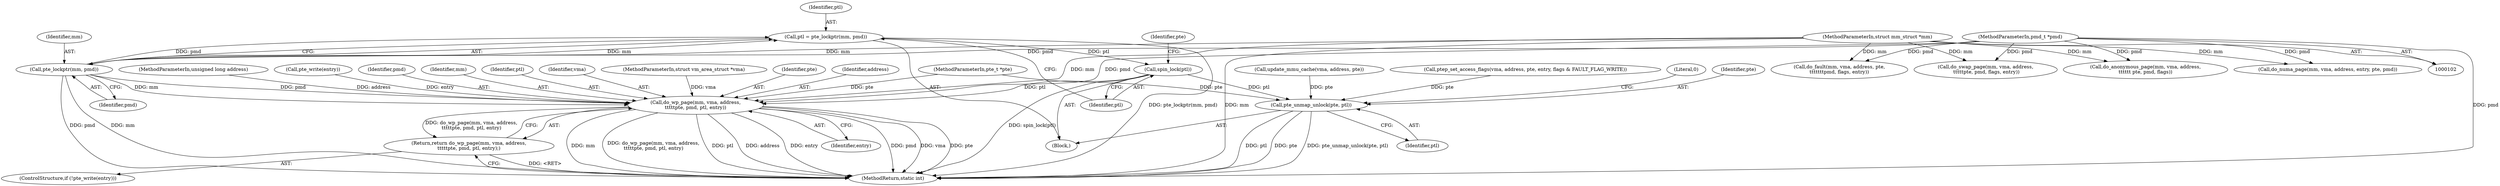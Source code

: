 digraph "0_linux_6b7339f4c31ad69c8e9c0b2859276e22cf72176d_1@pointer" {
"1000175" [label="(Call,ptl = pte_lockptr(mm, pmd))"];
"1000177" [label="(Call,pte_lockptr(mm, pmd))"];
"1000103" [label="(MethodParameterIn,struct mm_struct *mm)"];
"1000107" [label="(MethodParameterIn,pmd_t *pmd)"];
"1000180" [label="(Call,spin_lock(ptl))"];
"1000200" [label="(Call,do_wp_page(mm, vma, address,\n\t\t\t\t\tpte, pmd, ptl, entry))"];
"1000199" [label="(Return,return do_wp_page(mm, vma, address,\n\t\t\t\t\tpte, pmd, ptl, entry);)"];
"1000240" [label="(Call,pte_unmap_unlock(pte, ptl))"];
"1000204" [label="(Identifier,pte)"];
"1000177" [label="(Call,pte_lockptr(mm, pmd))"];
"1000241" [label="(Identifier,pte)"];
"1000226" [label="(Call,update_mmu_cache(vma, address, pte))"];
"1000156" [label="(Call,do_swap_page(mm, vma, address,\n \t\t\t\t\tpte, pmd, flags, entry))"];
"1000168" [label="(Call,do_numa_page(mm, vma, address, entry, pte, pmd))"];
"1000200" [label="(Call,do_wp_page(mm, vma, address,\n\t\t\t\t\tpte, pmd, ptl, entry))"];
"1000203" [label="(Identifier,address)"];
"1000195" [label="(ControlStructure,if (!pte_write(entry)))"];
"1000105" [label="(MethodParameterIn,unsigned long address)"];
"1000187" [label="(Identifier,pte)"];
"1000240" [label="(Call,pte_unmap_unlock(pte, ptl))"];
"1000217" [label="(Call,ptep_set_access_flags(vma, address, pte, entry, flags & FAULT_FLAG_WRITE))"];
"1000197" [label="(Call,pte_write(entry))"];
"1000178" [label="(Identifier,mm)"];
"1000205" [label="(Identifier,pmd)"];
"1000201" [label="(Identifier,mm)"];
"1000244" [label="(Literal,0)"];
"1000176" [label="(Identifier,ptl)"];
"1000107" [label="(MethodParameterIn,pmd_t *pmd)"];
"1000103" [label="(MethodParameterIn,struct mm_struct *mm)"];
"1000106" [label="(MethodParameterIn,pte_t *pte)"];
"1000139" [label="(Call,do_fault(mm, vma, address, pte,\n\t\t\t\t\t\t\tpmd, flags, entry))"];
"1000245" [label="(MethodReturn,static int)"];
"1000242" [label="(Identifier,ptl)"];
"1000175" [label="(Call,ptl = pte_lockptr(mm, pmd))"];
"1000206" [label="(Identifier,ptl)"];
"1000148" [label="(Call,do_anonymous_page(mm, vma, address,\n\t\t\t\t\t\t pte, pmd, flags))"];
"1000180" [label="(Call,spin_lock(ptl))"];
"1000109" [label="(Block,)"];
"1000179" [label="(Identifier,pmd)"];
"1000181" [label="(Identifier,ptl)"];
"1000202" [label="(Identifier,vma)"];
"1000104" [label="(MethodParameterIn,struct vm_area_struct *vma)"];
"1000199" [label="(Return,return do_wp_page(mm, vma, address,\n\t\t\t\t\tpte, pmd, ptl, entry);)"];
"1000207" [label="(Identifier,entry)"];
"1000175" -> "1000109"  [label="AST: "];
"1000175" -> "1000177"  [label="CFG: "];
"1000176" -> "1000175"  [label="AST: "];
"1000177" -> "1000175"  [label="AST: "];
"1000181" -> "1000175"  [label="CFG: "];
"1000175" -> "1000245"  [label="DDG: pte_lockptr(mm, pmd)"];
"1000177" -> "1000175"  [label="DDG: mm"];
"1000177" -> "1000175"  [label="DDG: pmd"];
"1000175" -> "1000180"  [label="DDG: ptl"];
"1000177" -> "1000179"  [label="CFG: "];
"1000178" -> "1000177"  [label="AST: "];
"1000179" -> "1000177"  [label="AST: "];
"1000177" -> "1000245"  [label="DDG: mm"];
"1000177" -> "1000245"  [label="DDG: pmd"];
"1000103" -> "1000177"  [label="DDG: mm"];
"1000107" -> "1000177"  [label="DDG: pmd"];
"1000177" -> "1000200"  [label="DDG: mm"];
"1000177" -> "1000200"  [label="DDG: pmd"];
"1000103" -> "1000102"  [label="AST: "];
"1000103" -> "1000245"  [label="DDG: mm"];
"1000103" -> "1000139"  [label="DDG: mm"];
"1000103" -> "1000148"  [label="DDG: mm"];
"1000103" -> "1000156"  [label="DDG: mm"];
"1000103" -> "1000168"  [label="DDG: mm"];
"1000103" -> "1000200"  [label="DDG: mm"];
"1000107" -> "1000102"  [label="AST: "];
"1000107" -> "1000245"  [label="DDG: pmd"];
"1000107" -> "1000139"  [label="DDG: pmd"];
"1000107" -> "1000148"  [label="DDG: pmd"];
"1000107" -> "1000156"  [label="DDG: pmd"];
"1000107" -> "1000168"  [label="DDG: pmd"];
"1000107" -> "1000200"  [label="DDG: pmd"];
"1000180" -> "1000109"  [label="AST: "];
"1000180" -> "1000181"  [label="CFG: "];
"1000181" -> "1000180"  [label="AST: "];
"1000187" -> "1000180"  [label="CFG: "];
"1000180" -> "1000245"  [label="DDG: spin_lock(ptl)"];
"1000180" -> "1000200"  [label="DDG: ptl"];
"1000180" -> "1000240"  [label="DDG: ptl"];
"1000200" -> "1000199"  [label="AST: "];
"1000200" -> "1000207"  [label="CFG: "];
"1000201" -> "1000200"  [label="AST: "];
"1000202" -> "1000200"  [label="AST: "];
"1000203" -> "1000200"  [label="AST: "];
"1000204" -> "1000200"  [label="AST: "];
"1000205" -> "1000200"  [label="AST: "];
"1000206" -> "1000200"  [label="AST: "];
"1000207" -> "1000200"  [label="AST: "];
"1000199" -> "1000200"  [label="CFG: "];
"1000200" -> "1000245"  [label="DDG: mm"];
"1000200" -> "1000245"  [label="DDG: do_wp_page(mm, vma, address,\n\t\t\t\t\tpte, pmd, ptl, entry)"];
"1000200" -> "1000245"  [label="DDG: ptl"];
"1000200" -> "1000245"  [label="DDG: address"];
"1000200" -> "1000245"  [label="DDG: entry"];
"1000200" -> "1000245"  [label="DDG: pmd"];
"1000200" -> "1000245"  [label="DDG: vma"];
"1000200" -> "1000245"  [label="DDG: pte"];
"1000200" -> "1000199"  [label="DDG: do_wp_page(mm, vma, address,\n\t\t\t\t\tpte, pmd, ptl, entry)"];
"1000104" -> "1000200"  [label="DDG: vma"];
"1000105" -> "1000200"  [label="DDG: address"];
"1000106" -> "1000200"  [label="DDG: pte"];
"1000197" -> "1000200"  [label="DDG: entry"];
"1000199" -> "1000195"  [label="AST: "];
"1000245" -> "1000199"  [label="CFG: "];
"1000199" -> "1000245"  [label="DDG: <RET>"];
"1000240" -> "1000109"  [label="AST: "];
"1000240" -> "1000242"  [label="CFG: "];
"1000241" -> "1000240"  [label="AST: "];
"1000242" -> "1000240"  [label="AST: "];
"1000244" -> "1000240"  [label="CFG: "];
"1000240" -> "1000245"  [label="DDG: pte_unmap_unlock(pte, ptl)"];
"1000240" -> "1000245"  [label="DDG: ptl"];
"1000240" -> "1000245"  [label="DDG: pte"];
"1000226" -> "1000240"  [label="DDG: pte"];
"1000217" -> "1000240"  [label="DDG: pte"];
"1000106" -> "1000240"  [label="DDG: pte"];
}
